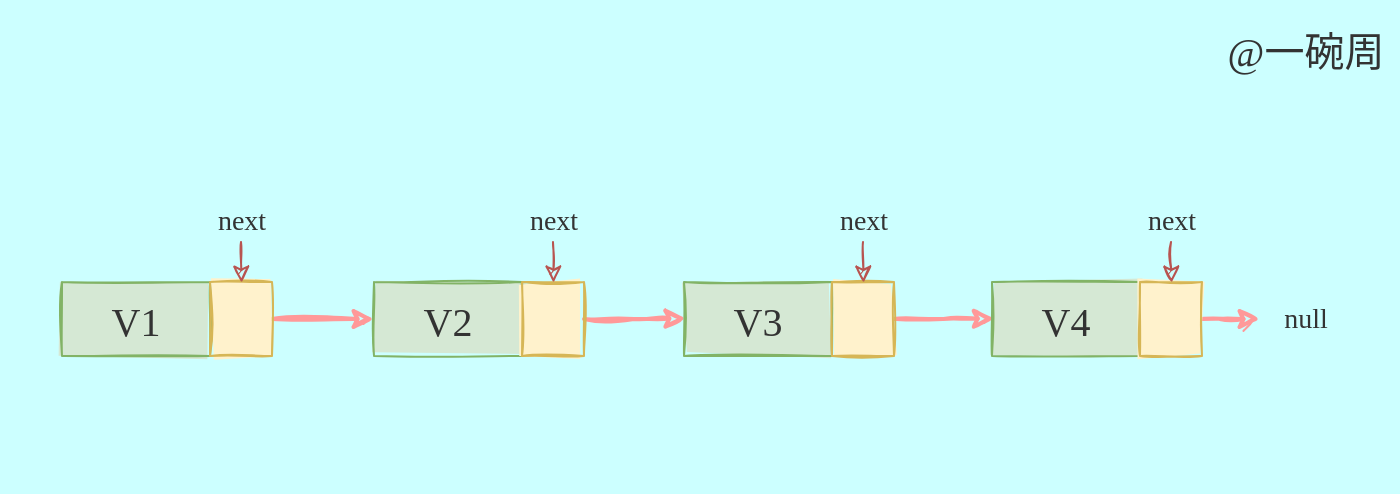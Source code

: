 <mxfile version="16.5.1" type="device"><diagram id="IqQjBHmEYXy2wkS7JWzJ" name="第 1 页"><mxGraphModel dx="1178" dy="695" grid="0" gridSize="10" guides="1" tooltips="1" connect="1" arrows="1" fold="1" page="0" pageScale="1" pageWidth="827" pageHeight="1169" background="#CCFFFF" math="0" shadow="0"><root><mxCell id="0"/><mxCell id="1" parent="0"/><mxCell id="9PDB-oOQlZahRBhTf5AD-1" value="&lt;font style=&quot;font-size: 20px&quot; face=&quot;Comic Sans MS&quot; color=&quot;#333333&quot;&gt;V1&lt;/font&gt;" style="rounded=0;whiteSpace=wrap;html=1;fillColor=#d5e8d4;strokeColor=#82b366;sketch=1;fillStyle=solid;" vertex="1" parent="1"><mxGeometry x="274" y="537" width="74" height="37" as="geometry"/></mxCell><mxCell id="9PDB-oOQlZahRBhTf5AD-26" style="edgeStyle=orthogonalEdgeStyle;rounded=0;sketch=1;orthogonalLoop=1;jettySize=auto;html=1;exitX=1;exitY=0.5;exitDx=0;exitDy=0;entryX=0;entryY=0.5;entryDx=0;entryDy=0;fontFamily=Comic Sans MS;fontSize=20;fontColor=#333333;fillColor=#f8cecc;strokeColor=#FF9999;strokeWidth=2;" edge="1" parent="1" source="9PDB-oOQlZahRBhTf5AD-2" target="9PDB-oOQlZahRBhTf5AD-13"><mxGeometry relative="1" as="geometry"/></mxCell><mxCell id="9PDB-oOQlZahRBhTf5AD-2" value="" style="rounded=0;whiteSpace=wrap;html=1;fillColor=#fff2cc;strokeColor=#d6b656;sketch=1;fillStyle=solid;" vertex="1" parent="1"><mxGeometry x="348" y="537" width="31" height="37" as="geometry"/></mxCell><mxCell id="9PDB-oOQlZahRBhTf5AD-4" style="edgeStyle=orthogonalEdgeStyle;rounded=0;orthogonalLoop=1;jettySize=auto;html=1;exitX=0.5;exitY=1;exitDx=0;exitDy=0;entryX=0.509;entryY=0.01;entryDx=0;entryDy=0;entryPerimeter=0;fontFamily=Comic Sans MS;fontSize=14;fontColor=#333333;fillColor=#f8cecc;strokeColor=#b85450;sketch=1;" edge="1" parent="1" source="9PDB-oOQlZahRBhTf5AD-3" target="9PDB-oOQlZahRBhTf5AD-2"><mxGeometry relative="1" as="geometry"/></mxCell><mxCell id="9PDB-oOQlZahRBhTf5AD-3" value="&lt;font style=&quot;font-size: 14px&quot; face=&quot;Comic Sans MS&quot; color=&quot;#333333&quot;&gt;next&lt;/font&gt;" style="text;html=1;strokeColor=none;fillColor=none;align=center;verticalAlign=middle;whiteSpace=wrap;rounded=0;sketch=1;fillStyle=solid;" vertex="1" parent="1"><mxGeometry x="340.5" y="496" width="46" height="21" as="geometry"/></mxCell><mxCell id="9PDB-oOQlZahRBhTf5AD-13" value="&lt;font style=&quot;font-size: 20px&quot; face=&quot;Comic Sans MS&quot; color=&quot;#333333&quot;&gt;V2&lt;/font&gt;" style="rounded=0;whiteSpace=wrap;html=1;fillColor=#d5e8d4;strokeColor=#82b366;sketch=1;fillStyle=solid;" vertex="1" parent="1"><mxGeometry x="430" y="537" width="74" height="37" as="geometry"/></mxCell><mxCell id="9PDB-oOQlZahRBhTf5AD-27" style="edgeStyle=orthogonalEdgeStyle;rounded=0;sketch=1;orthogonalLoop=1;jettySize=auto;html=1;exitX=1;exitY=0.5;exitDx=0;exitDy=0;entryX=0.012;entryY=0.492;entryDx=0;entryDy=0;entryPerimeter=0;fontFamily=Comic Sans MS;fontSize=20;fontColor=#333333;strokeColor=#FF9999;strokeWidth=2;" edge="1" parent="1" source="9PDB-oOQlZahRBhTf5AD-14" target="9PDB-oOQlZahRBhTf5AD-17"><mxGeometry relative="1" as="geometry"/></mxCell><mxCell id="9PDB-oOQlZahRBhTf5AD-14" value="" style="rounded=0;whiteSpace=wrap;html=1;fillColor=#fff2cc;strokeColor=#d6b656;sketch=1;fillStyle=solid;" vertex="1" parent="1"><mxGeometry x="504" y="537" width="31" height="37" as="geometry"/></mxCell><mxCell id="9PDB-oOQlZahRBhTf5AD-15" style="edgeStyle=orthogonalEdgeStyle;rounded=0;orthogonalLoop=1;jettySize=auto;html=1;exitX=0.5;exitY=1;exitDx=0;exitDy=0;entryX=0.509;entryY=0.01;entryDx=0;entryDy=0;entryPerimeter=0;fontFamily=Comic Sans MS;fontSize=14;fontColor=#333333;fillColor=#f8cecc;strokeColor=#b85450;sketch=1;" edge="1" parent="1" source="9PDB-oOQlZahRBhTf5AD-16" target="9PDB-oOQlZahRBhTf5AD-14"><mxGeometry relative="1" as="geometry"/></mxCell><mxCell id="9PDB-oOQlZahRBhTf5AD-16" value="&lt;font style=&quot;font-size: 14px&quot; face=&quot;Comic Sans MS&quot; color=&quot;#333333&quot;&gt;next&lt;/font&gt;" style="text;html=1;strokeColor=none;fillColor=none;align=center;verticalAlign=middle;whiteSpace=wrap;rounded=0;sketch=1;fillStyle=solid;" vertex="1" parent="1"><mxGeometry x="496.5" y="496" width="46" height="21" as="geometry"/></mxCell><mxCell id="9PDB-oOQlZahRBhTf5AD-17" value="&lt;font style=&quot;font-size: 20px&quot; face=&quot;Comic Sans MS&quot; color=&quot;#333333&quot;&gt;V3&lt;/font&gt;" style="rounded=0;whiteSpace=wrap;html=1;fillColor=#d5e8d4;strokeColor=#82b366;sketch=1;fillStyle=solid;" vertex="1" parent="1"><mxGeometry x="585" y="537" width="74" height="37" as="geometry"/></mxCell><mxCell id="9PDB-oOQlZahRBhTf5AD-28" style="edgeStyle=orthogonalEdgeStyle;rounded=0;sketch=1;orthogonalLoop=1;jettySize=auto;html=1;exitX=1;exitY=0.5;exitDx=0;exitDy=0;entryX=0.015;entryY=0.494;entryDx=0;entryDy=0;entryPerimeter=0;fontFamily=Comic Sans MS;fontSize=20;fontColor=#333333;strokeColor=#FF9999;strokeWidth=2;" edge="1" parent="1" source="9PDB-oOQlZahRBhTf5AD-18" target="9PDB-oOQlZahRBhTf5AD-21"><mxGeometry relative="1" as="geometry"/></mxCell><mxCell id="9PDB-oOQlZahRBhTf5AD-18" value="" style="rounded=0;whiteSpace=wrap;html=1;fillColor=#fff2cc;strokeColor=#d6b656;sketch=1;fillStyle=solid;" vertex="1" parent="1"><mxGeometry x="659" y="537" width="31" height="37" as="geometry"/></mxCell><mxCell id="9PDB-oOQlZahRBhTf5AD-19" style="edgeStyle=orthogonalEdgeStyle;rounded=0;orthogonalLoop=1;jettySize=auto;html=1;exitX=0.5;exitY=1;exitDx=0;exitDy=0;entryX=0.509;entryY=0.01;entryDx=0;entryDy=0;entryPerimeter=0;fontFamily=Comic Sans MS;fontSize=14;fontColor=#333333;fillColor=#f8cecc;strokeColor=#b85450;sketch=1;" edge="1" parent="1" source="9PDB-oOQlZahRBhTf5AD-20" target="9PDB-oOQlZahRBhTf5AD-18"><mxGeometry relative="1" as="geometry"/></mxCell><mxCell id="9PDB-oOQlZahRBhTf5AD-20" value="&lt;font style=&quot;font-size: 14px&quot; face=&quot;Comic Sans MS&quot; color=&quot;#333333&quot;&gt;next&lt;/font&gt;" style="text;html=1;strokeColor=none;fillColor=none;align=center;verticalAlign=middle;whiteSpace=wrap;rounded=0;sketch=1;fillStyle=solid;" vertex="1" parent="1"><mxGeometry x="651.5" y="496" width="46" height="21" as="geometry"/></mxCell><mxCell id="9PDB-oOQlZahRBhTf5AD-21" value="&lt;font style=&quot;font-size: 20px&quot; face=&quot;Comic Sans MS&quot; color=&quot;#333333&quot;&gt;V4&lt;/font&gt;" style="rounded=0;whiteSpace=wrap;html=1;fillColor=#d5e8d4;strokeColor=#82b366;sketch=1;fillStyle=solid;" vertex="1" parent="1"><mxGeometry x="739" y="537" width="74" height="37" as="geometry"/></mxCell><mxCell id="9PDB-oOQlZahRBhTf5AD-29" style="edgeStyle=orthogonalEdgeStyle;rounded=0;sketch=1;orthogonalLoop=1;jettySize=auto;html=1;exitX=1;exitY=0.5;exitDx=0;exitDy=0;fontFamily=Comic Sans MS;fontSize=20;fontColor=#333333;strokeColor=#FF9999;strokeWidth=2;" edge="1" parent="1" source="9PDB-oOQlZahRBhTf5AD-22" target="9PDB-oOQlZahRBhTf5AD-25"><mxGeometry relative="1" as="geometry"/></mxCell><mxCell id="9PDB-oOQlZahRBhTf5AD-22" value="" style="rounded=0;whiteSpace=wrap;html=1;fillColor=#fff2cc;strokeColor=#d6b656;sketch=1;fillStyle=solid;" vertex="1" parent="1"><mxGeometry x="813" y="537" width="31" height="37" as="geometry"/></mxCell><mxCell id="9PDB-oOQlZahRBhTf5AD-23" style="edgeStyle=orthogonalEdgeStyle;rounded=0;orthogonalLoop=1;jettySize=auto;html=1;exitX=0.5;exitY=1;exitDx=0;exitDy=0;entryX=0.509;entryY=0.01;entryDx=0;entryDy=0;entryPerimeter=0;fontFamily=Comic Sans MS;fontSize=14;fontColor=#333333;fillColor=#f8cecc;strokeColor=#b85450;sketch=1;" edge="1" parent="1" source="9PDB-oOQlZahRBhTf5AD-24" target="9PDB-oOQlZahRBhTf5AD-22"><mxGeometry relative="1" as="geometry"/></mxCell><mxCell id="9PDB-oOQlZahRBhTf5AD-24" value="&lt;font style=&quot;font-size: 14px&quot; face=&quot;Comic Sans MS&quot; color=&quot;#333333&quot;&gt;next&lt;/font&gt;" style="text;html=1;strokeColor=none;fillColor=none;align=center;verticalAlign=middle;whiteSpace=wrap;rounded=0;sketch=1;fillStyle=solid;" vertex="1" parent="1"><mxGeometry x="805.5" y="496" width="46" height="21" as="geometry"/></mxCell><mxCell id="9PDB-oOQlZahRBhTf5AD-25" value="&lt;font style=&quot;font-size: 14px&quot; face=&quot;Comic Sans MS&quot; color=&quot;#333333&quot;&gt;null&lt;/font&gt;" style="text;html=1;strokeColor=none;fillColor=none;align=center;verticalAlign=middle;whiteSpace=wrap;rounded=0;sketch=1;fillStyle=solid;" vertex="1" parent="1"><mxGeometry x="873" y="545" width="46" height="21" as="geometry"/></mxCell><mxCell id="9PDB-oOQlZahRBhTf5AD-30" value="" style="rounded=0;whiteSpace=wrap;html=1;sketch=1;fillStyle=solid;fontFamily=Comic Sans MS;fontSize=20;fontColor=#333333;fillColor=none;strokeColor=none;" vertex="1" parent="1"><mxGeometry x="243" y="396" width="697" height="246" as="geometry"/></mxCell><mxCell id="9PDB-oOQlZahRBhTf5AD-31" value="@一碗周" style="text;html=1;strokeColor=none;fillColor=none;align=center;verticalAlign=middle;whiteSpace=wrap;rounded=0;sketch=1;fillStyle=solid;fontFamily=Comic Sans MS;fontSize=20;fontColor=#333333;" vertex="1" parent="1"><mxGeometry x="850" y="406" width="92" height="30" as="geometry"/></mxCell></root></mxGraphModel></diagram></mxfile>